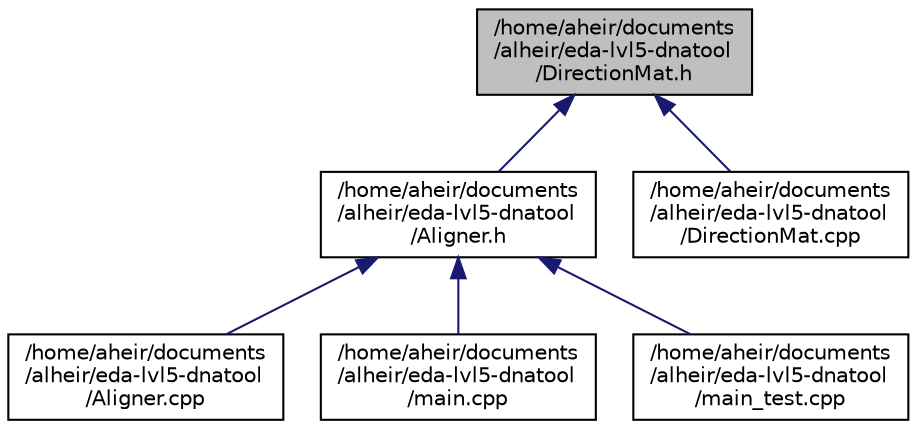 digraph "/home/aheir/documents/alheir/eda-lvl5-dnatool/DirectionMat.h"
{
 // LATEX_PDF_SIZE
  edge [fontname="Helvetica",fontsize="10",labelfontname="Helvetica",labelfontsize="10"];
  node [fontname="Helvetica",fontsize="10",shape=record];
  Node1 [label="/home/aheir/documents\l/alheir/eda-lvl5-dnatool\l/DirectionMat.h",height=0.2,width=0.4,color="black", fillcolor="grey75", style="filled", fontcolor="black",tooltip="Implements 2 bit-size matrix cells."];
  Node1 -> Node2 [dir="back",color="midnightblue",fontsize="10",style="solid"];
  Node2 [label="/home/aheir/documents\l/alheir/eda-lvl5-dnatool\l/Aligner.h",height=0.2,width=0.4,color="black", fillcolor="white", style="filled",URL="$_aligner_8h.html",tooltip="Genetic sequence aligner, based on Needleman-Wunsch algorithm."];
  Node2 -> Node3 [dir="back",color="midnightblue",fontsize="10",style="solid"];
  Node3 [label="/home/aheir/documents\l/alheir/eda-lvl5-dnatool\l/Aligner.cpp",height=0.2,width=0.4,color="black", fillcolor="white", style="filled",URL="$_aligner_8cpp.html",tooltip="Genetic sequence aligner, based on Needleman-Wunsch algorithm."];
  Node2 -> Node4 [dir="back",color="midnightblue",fontsize="10",style="solid"];
  Node4 [label="/home/aheir/documents\l/alheir/eda-lvl5-dnatool\l/main.cpp",height=0.2,width=0.4,color="black", fillcolor="white", style="filled",URL="$main_8cpp.html",tooltip="Runs the genetic sequence aligner."];
  Node2 -> Node5 [dir="back",color="midnightblue",fontsize="10",style="solid"];
  Node5 [label="/home/aheir/documents\l/alheir/eda-lvl5-dnatool\l/main_test.cpp",height=0.2,width=0.4,color="black", fillcolor="white", style="filled",URL="$main__test_8cpp.html",tooltip="Tests for the genetic sequence aligner."];
  Node1 -> Node6 [dir="back",color="midnightblue",fontsize="10",style="solid"];
  Node6 [label="/home/aheir/documents\l/alheir/eda-lvl5-dnatool\l/DirectionMat.cpp",height=0.2,width=0.4,color="black", fillcolor="white", style="filled",URL="$_direction_mat_8cpp.html",tooltip="Implements 2 bit-size matrix cells."];
}
